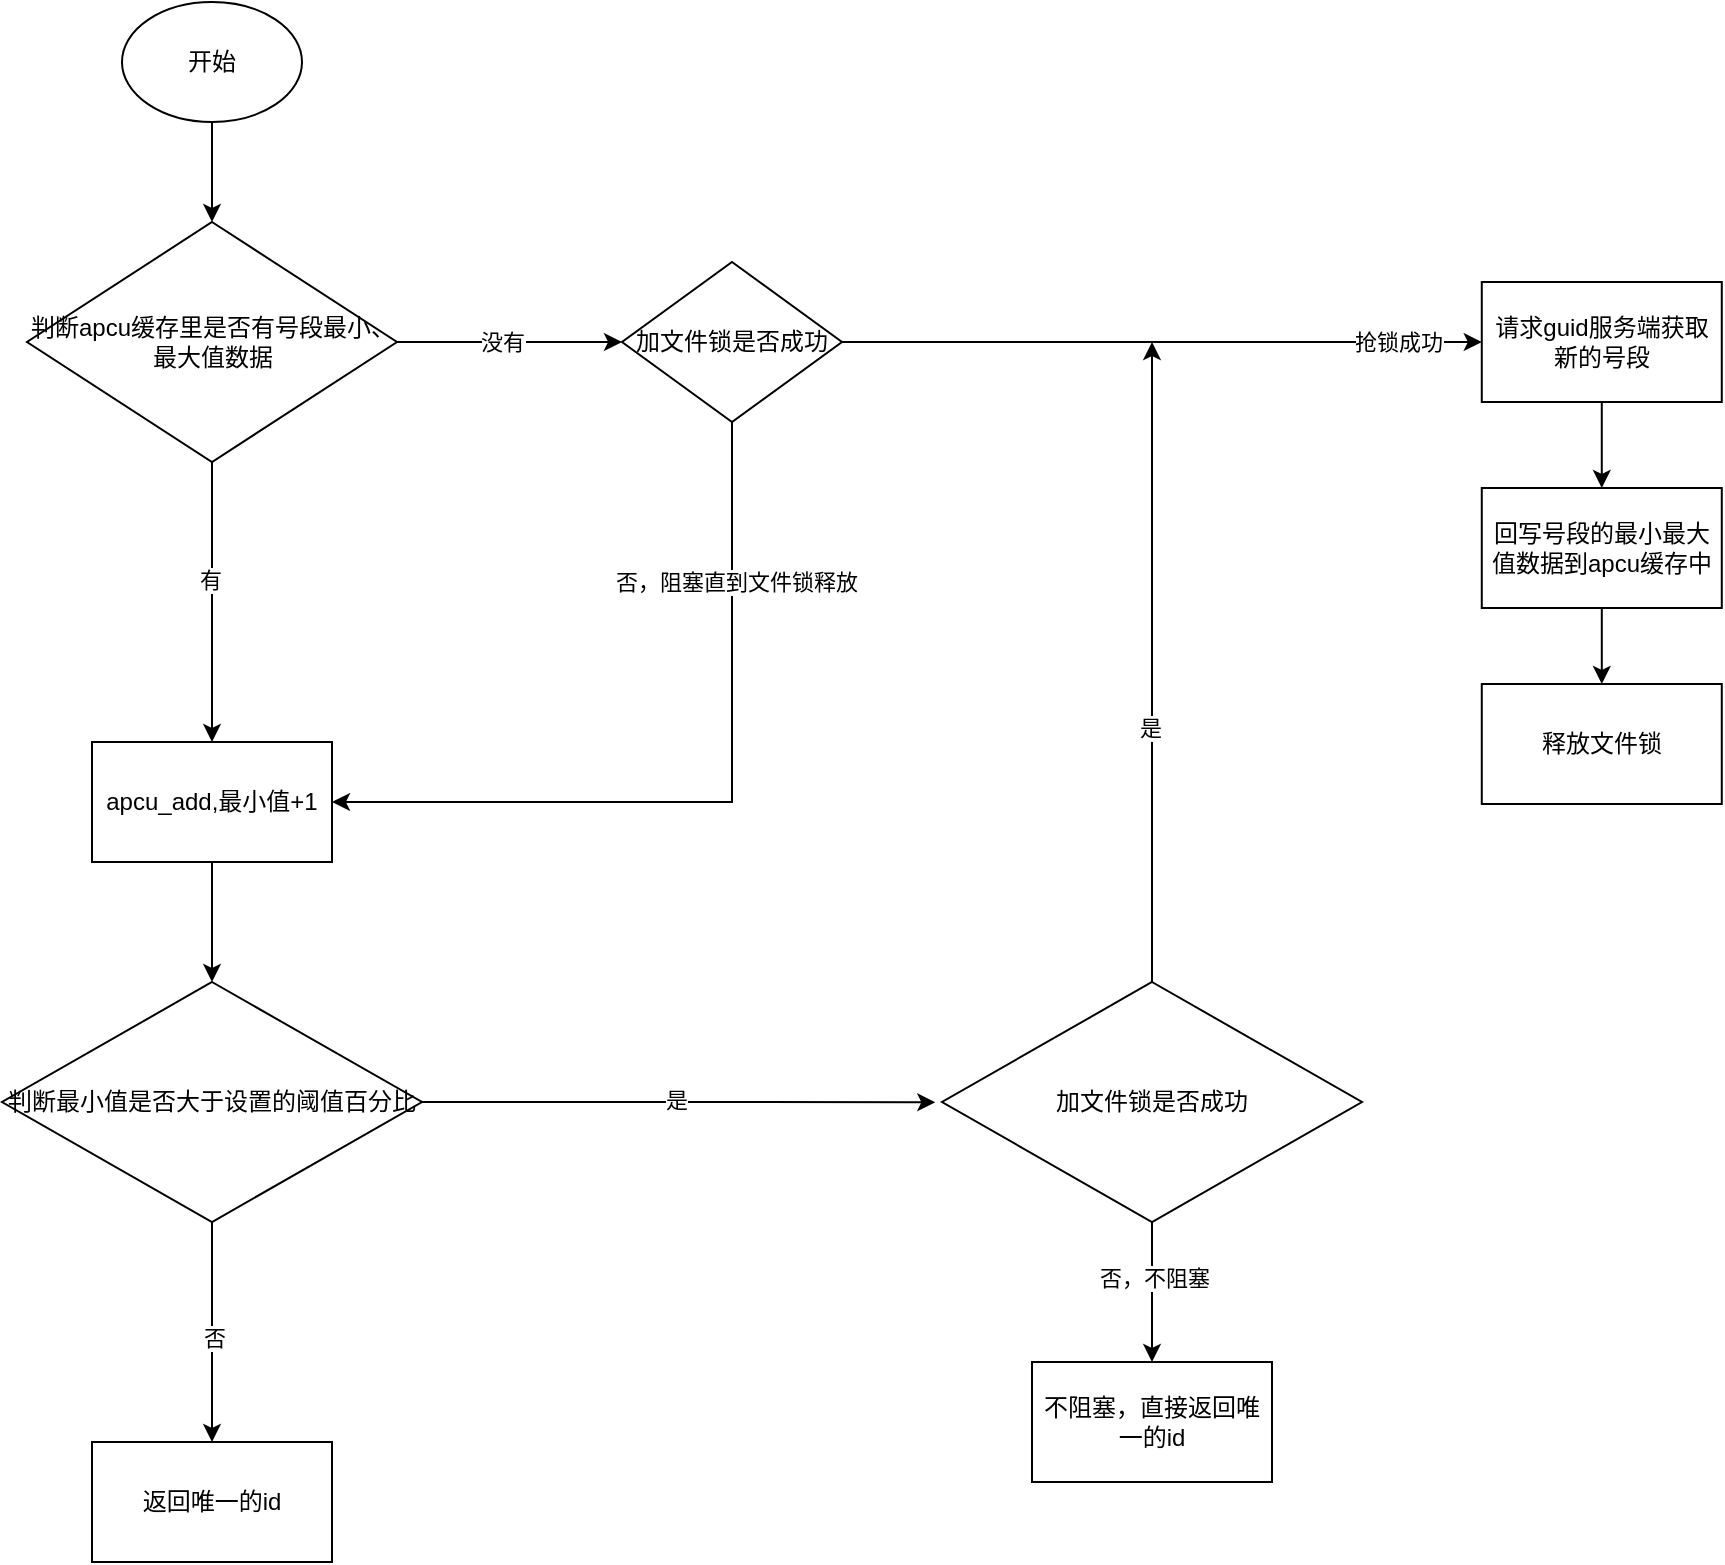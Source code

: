 <mxfile version="21.1.5" type="github">
  <diagram id="C5RBs43oDa-KdzZeNtuy" name="Page-1">
    <mxGraphModel dx="957" dy="562" grid="1" gridSize="10" guides="1" tooltips="1" connect="1" arrows="1" fold="1" page="1" pageScale="1" pageWidth="827" pageHeight="1169" math="0" shadow="0">
      <root>
        <mxCell id="WIyWlLk6GJQsqaUBKTNV-0" />
        <mxCell id="WIyWlLk6GJQsqaUBKTNV-1" parent="WIyWlLk6GJQsqaUBKTNV-0" />
        <mxCell id="34hItqsXbuOLqsZ-7lEG-3" style="edgeStyle=orthogonalEdgeStyle;rounded=0;orthogonalLoop=1;jettySize=auto;html=1;entryX=0.5;entryY=0;entryDx=0;entryDy=0;" edge="1" parent="WIyWlLk6GJQsqaUBKTNV-1" source="34hItqsXbuOLqsZ-7lEG-1" target="34hItqsXbuOLqsZ-7lEG-2">
          <mxGeometry relative="1" as="geometry" />
        </mxCell>
        <mxCell id="34hItqsXbuOLqsZ-7lEG-1" value="开始" style="ellipse;whiteSpace=wrap;html=1;" vertex="1" parent="WIyWlLk6GJQsqaUBKTNV-1">
          <mxGeometry x="260" y="320" width="90" height="60" as="geometry" />
        </mxCell>
        <mxCell id="34hItqsXbuOLqsZ-7lEG-5" value="" style="edgeStyle=orthogonalEdgeStyle;rounded=0;orthogonalLoop=1;jettySize=auto;html=1;" edge="1" parent="WIyWlLk6GJQsqaUBKTNV-1" source="34hItqsXbuOLqsZ-7lEG-2" target="34hItqsXbuOLqsZ-7lEG-4">
          <mxGeometry relative="1" as="geometry" />
        </mxCell>
        <mxCell id="34hItqsXbuOLqsZ-7lEG-6" value="有" style="edgeLabel;html=1;align=center;verticalAlign=middle;resizable=0;points=[];" vertex="1" connectable="0" parent="34hItqsXbuOLqsZ-7lEG-5">
          <mxGeometry x="-0.154" y="-1" relative="1" as="geometry">
            <mxPoint as="offset" />
          </mxGeometry>
        </mxCell>
        <mxCell id="34hItqsXbuOLqsZ-7lEG-8" value="" style="edgeStyle=orthogonalEdgeStyle;rounded=0;orthogonalLoop=1;jettySize=auto;html=1;" edge="1" parent="WIyWlLk6GJQsqaUBKTNV-1" source="34hItqsXbuOLqsZ-7lEG-2">
          <mxGeometry relative="1" as="geometry">
            <mxPoint x="510" y="490" as="targetPoint" />
          </mxGeometry>
        </mxCell>
        <mxCell id="34hItqsXbuOLqsZ-7lEG-9" value="没有" style="edgeLabel;html=1;align=center;verticalAlign=middle;resizable=0;points=[];" vertex="1" connectable="0" parent="34hItqsXbuOLqsZ-7lEG-8">
          <mxGeometry x="-0.07" relative="1" as="geometry">
            <mxPoint as="offset" />
          </mxGeometry>
        </mxCell>
        <mxCell id="34hItqsXbuOLqsZ-7lEG-2" value="判断apcu缓存里是否有号段最小、最大值数据" style="rhombus;whiteSpace=wrap;html=1;" vertex="1" parent="WIyWlLk6GJQsqaUBKTNV-1">
          <mxGeometry x="212.5" y="430" width="185" height="120" as="geometry" />
        </mxCell>
        <mxCell id="34hItqsXbuOLqsZ-7lEG-23" value="" style="edgeStyle=orthogonalEdgeStyle;rounded=0;orthogonalLoop=1;jettySize=auto;html=1;" edge="1" parent="WIyWlLk6GJQsqaUBKTNV-1" source="34hItqsXbuOLqsZ-7lEG-4" target="34hItqsXbuOLqsZ-7lEG-22">
          <mxGeometry relative="1" as="geometry" />
        </mxCell>
        <mxCell id="34hItqsXbuOLqsZ-7lEG-4" value="apcu_add,最小值+1" style="whiteSpace=wrap;html=1;" vertex="1" parent="WIyWlLk6GJQsqaUBKTNV-1">
          <mxGeometry x="245" y="690" width="120" height="60" as="geometry" />
        </mxCell>
        <mxCell id="34hItqsXbuOLqsZ-7lEG-12" value="" style="edgeStyle=orthogonalEdgeStyle;rounded=0;orthogonalLoop=1;jettySize=auto;html=1;" edge="1" parent="WIyWlLk6GJQsqaUBKTNV-1" source="34hItqsXbuOLqsZ-7lEG-10" target="34hItqsXbuOLqsZ-7lEG-11">
          <mxGeometry relative="1" as="geometry" />
        </mxCell>
        <mxCell id="34hItqsXbuOLqsZ-7lEG-14" value="抢锁成功" style="edgeLabel;html=1;align=center;verticalAlign=middle;resizable=0;points=[];" vertex="1" connectable="0" parent="34hItqsXbuOLqsZ-7lEG-12">
          <mxGeometry x="0.059" y="2" relative="1" as="geometry">
            <mxPoint x="108" y="2" as="offset" />
          </mxGeometry>
        </mxCell>
        <mxCell id="34hItqsXbuOLqsZ-7lEG-20" value="" style="edgeStyle=orthogonalEdgeStyle;rounded=0;orthogonalLoop=1;jettySize=auto;html=1;entryX=1;entryY=0.5;entryDx=0;entryDy=0;" edge="1" parent="WIyWlLk6GJQsqaUBKTNV-1" source="34hItqsXbuOLqsZ-7lEG-10" target="34hItqsXbuOLqsZ-7lEG-4">
          <mxGeometry relative="1" as="geometry">
            <mxPoint x="565" y="600" as="targetPoint" />
            <Array as="points">
              <mxPoint x="565" y="720" />
            </Array>
          </mxGeometry>
        </mxCell>
        <mxCell id="34hItqsXbuOLqsZ-7lEG-21" value="否，阻塞直到文件锁释放" style="edgeLabel;html=1;align=center;verticalAlign=middle;resizable=0;points=[];" vertex="1" connectable="0" parent="34hItqsXbuOLqsZ-7lEG-20">
          <mxGeometry x="-0.11" y="2" relative="1" as="geometry">
            <mxPoint y="-94" as="offset" />
          </mxGeometry>
        </mxCell>
        <mxCell id="34hItqsXbuOLqsZ-7lEG-10" value="加文件锁是否成功" style="rhombus;whiteSpace=wrap;html=1;" vertex="1" parent="WIyWlLk6GJQsqaUBKTNV-1">
          <mxGeometry x="510" y="450" width="110" height="80" as="geometry" />
        </mxCell>
        <mxCell id="34hItqsXbuOLqsZ-7lEG-16" value="" style="edgeStyle=orthogonalEdgeStyle;rounded=0;orthogonalLoop=1;jettySize=auto;html=1;" edge="1" parent="WIyWlLk6GJQsqaUBKTNV-1" source="34hItqsXbuOLqsZ-7lEG-11" target="34hItqsXbuOLqsZ-7lEG-15">
          <mxGeometry relative="1" as="geometry" />
        </mxCell>
        <mxCell id="34hItqsXbuOLqsZ-7lEG-11" value="请求guid服务端获取新的号段" style="whiteSpace=wrap;html=1;" vertex="1" parent="WIyWlLk6GJQsqaUBKTNV-1">
          <mxGeometry x="939.89" y="460" width="120" height="60" as="geometry" />
        </mxCell>
        <mxCell id="34hItqsXbuOLqsZ-7lEG-18" value="" style="edgeStyle=orthogonalEdgeStyle;rounded=0;orthogonalLoop=1;jettySize=auto;html=1;" edge="1" parent="WIyWlLk6GJQsqaUBKTNV-1" source="34hItqsXbuOLqsZ-7lEG-15" target="34hItqsXbuOLqsZ-7lEG-17">
          <mxGeometry relative="1" as="geometry" />
        </mxCell>
        <mxCell id="34hItqsXbuOLqsZ-7lEG-15" value="回写号段的最小最大值数据到apcu缓存中" style="whiteSpace=wrap;html=1;" vertex="1" parent="WIyWlLk6GJQsqaUBKTNV-1">
          <mxGeometry x="939.89" y="563" width="120" height="60" as="geometry" />
        </mxCell>
        <mxCell id="34hItqsXbuOLqsZ-7lEG-17" value="释放文件锁" style="whiteSpace=wrap;html=1;" vertex="1" parent="WIyWlLk6GJQsqaUBKTNV-1">
          <mxGeometry x="939.89" y="661" width="120" height="60" as="geometry" />
        </mxCell>
        <mxCell id="34hItqsXbuOLqsZ-7lEG-25" value="" style="edgeStyle=orthogonalEdgeStyle;rounded=0;orthogonalLoop=1;jettySize=auto;html=1;entryX=-0.016;entryY=0.501;entryDx=0;entryDy=0;entryPerimeter=0;" edge="1" parent="WIyWlLk6GJQsqaUBKTNV-1" source="34hItqsXbuOLqsZ-7lEG-22" target="34hItqsXbuOLqsZ-7lEG-31">
          <mxGeometry relative="1" as="geometry">
            <mxPoint x="490" y="870" as="targetPoint" />
          </mxGeometry>
        </mxCell>
        <mxCell id="34hItqsXbuOLqsZ-7lEG-27" value="是" style="edgeLabel;html=1;align=center;verticalAlign=middle;resizable=0;points=[];" vertex="1" connectable="0" parent="34hItqsXbuOLqsZ-7lEG-25">
          <mxGeometry x="-0.011" y="1" relative="1" as="geometry">
            <mxPoint as="offset" />
          </mxGeometry>
        </mxCell>
        <mxCell id="34hItqsXbuOLqsZ-7lEG-29" value="" style="edgeStyle=orthogonalEdgeStyle;rounded=0;orthogonalLoop=1;jettySize=auto;html=1;" edge="1" parent="WIyWlLk6GJQsqaUBKTNV-1" source="34hItqsXbuOLqsZ-7lEG-22" target="34hItqsXbuOLqsZ-7lEG-28">
          <mxGeometry relative="1" as="geometry" />
        </mxCell>
        <mxCell id="34hItqsXbuOLqsZ-7lEG-30" value="否" style="edgeLabel;html=1;align=center;verticalAlign=middle;resizable=0;points=[];" vertex="1" connectable="0" parent="34hItqsXbuOLqsZ-7lEG-29">
          <mxGeometry x="0.054" y="1" relative="1" as="geometry">
            <mxPoint as="offset" />
          </mxGeometry>
        </mxCell>
        <mxCell id="34hItqsXbuOLqsZ-7lEG-22" value="判断最小值是否大于设置的阈值百分比" style="rhombus;whiteSpace=wrap;html=1;" vertex="1" parent="WIyWlLk6GJQsqaUBKTNV-1">
          <mxGeometry x="200" y="810" width="210" height="120" as="geometry" />
        </mxCell>
        <mxCell id="34hItqsXbuOLqsZ-7lEG-28" value="返回唯一的id" style="whiteSpace=wrap;html=1;" vertex="1" parent="WIyWlLk6GJQsqaUBKTNV-1">
          <mxGeometry x="245" y="1040" width="120" height="60" as="geometry" />
        </mxCell>
        <mxCell id="34hItqsXbuOLqsZ-7lEG-35" style="edgeStyle=orthogonalEdgeStyle;rounded=0;orthogonalLoop=1;jettySize=auto;html=1;" edge="1" parent="WIyWlLk6GJQsqaUBKTNV-1" source="34hItqsXbuOLqsZ-7lEG-31">
          <mxGeometry relative="1" as="geometry">
            <mxPoint x="775" y="490" as="targetPoint" />
          </mxGeometry>
        </mxCell>
        <mxCell id="34hItqsXbuOLqsZ-7lEG-36" value="是" style="edgeLabel;html=1;align=center;verticalAlign=middle;resizable=0;points=[];" vertex="1" connectable="0" parent="34hItqsXbuOLqsZ-7lEG-35">
          <mxGeometry x="-0.208" y="1" relative="1" as="geometry">
            <mxPoint as="offset" />
          </mxGeometry>
        </mxCell>
        <mxCell id="34hItqsXbuOLqsZ-7lEG-39" style="edgeStyle=orthogonalEdgeStyle;rounded=0;orthogonalLoop=1;jettySize=auto;html=1;entryX=0.5;entryY=0;entryDx=0;entryDy=0;" edge="1" parent="WIyWlLk6GJQsqaUBKTNV-1" source="34hItqsXbuOLqsZ-7lEG-31" target="34hItqsXbuOLqsZ-7lEG-38">
          <mxGeometry relative="1" as="geometry" />
        </mxCell>
        <mxCell id="34hItqsXbuOLqsZ-7lEG-40" value="否，不阻塞" style="edgeLabel;html=1;align=center;verticalAlign=middle;resizable=0;points=[];" vertex="1" connectable="0" parent="34hItqsXbuOLqsZ-7lEG-39">
          <mxGeometry x="-0.215" y="1" relative="1" as="geometry">
            <mxPoint as="offset" />
          </mxGeometry>
        </mxCell>
        <mxCell id="34hItqsXbuOLqsZ-7lEG-31" value="加文件锁是否成功" style="rhombus;whiteSpace=wrap;html=1;" vertex="1" parent="WIyWlLk6GJQsqaUBKTNV-1">
          <mxGeometry x="670" y="810" width="210" height="120" as="geometry" />
        </mxCell>
        <mxCell id="34hItqsXbuOLqsZ-7lEG-38" value="不阻塞，直接返回唯一的id" style="whiteSpace=wrap;html=1;" vertex="1" parent="WIyWlLk6GJQsqaUBKTNV-1">
          <mxGeometry x="715" y="1000" width="120" height="60" as="geometry" />
        </mxCell>
      </root>
    </mxGraphModel>
  </diagram>
</mxfile>
